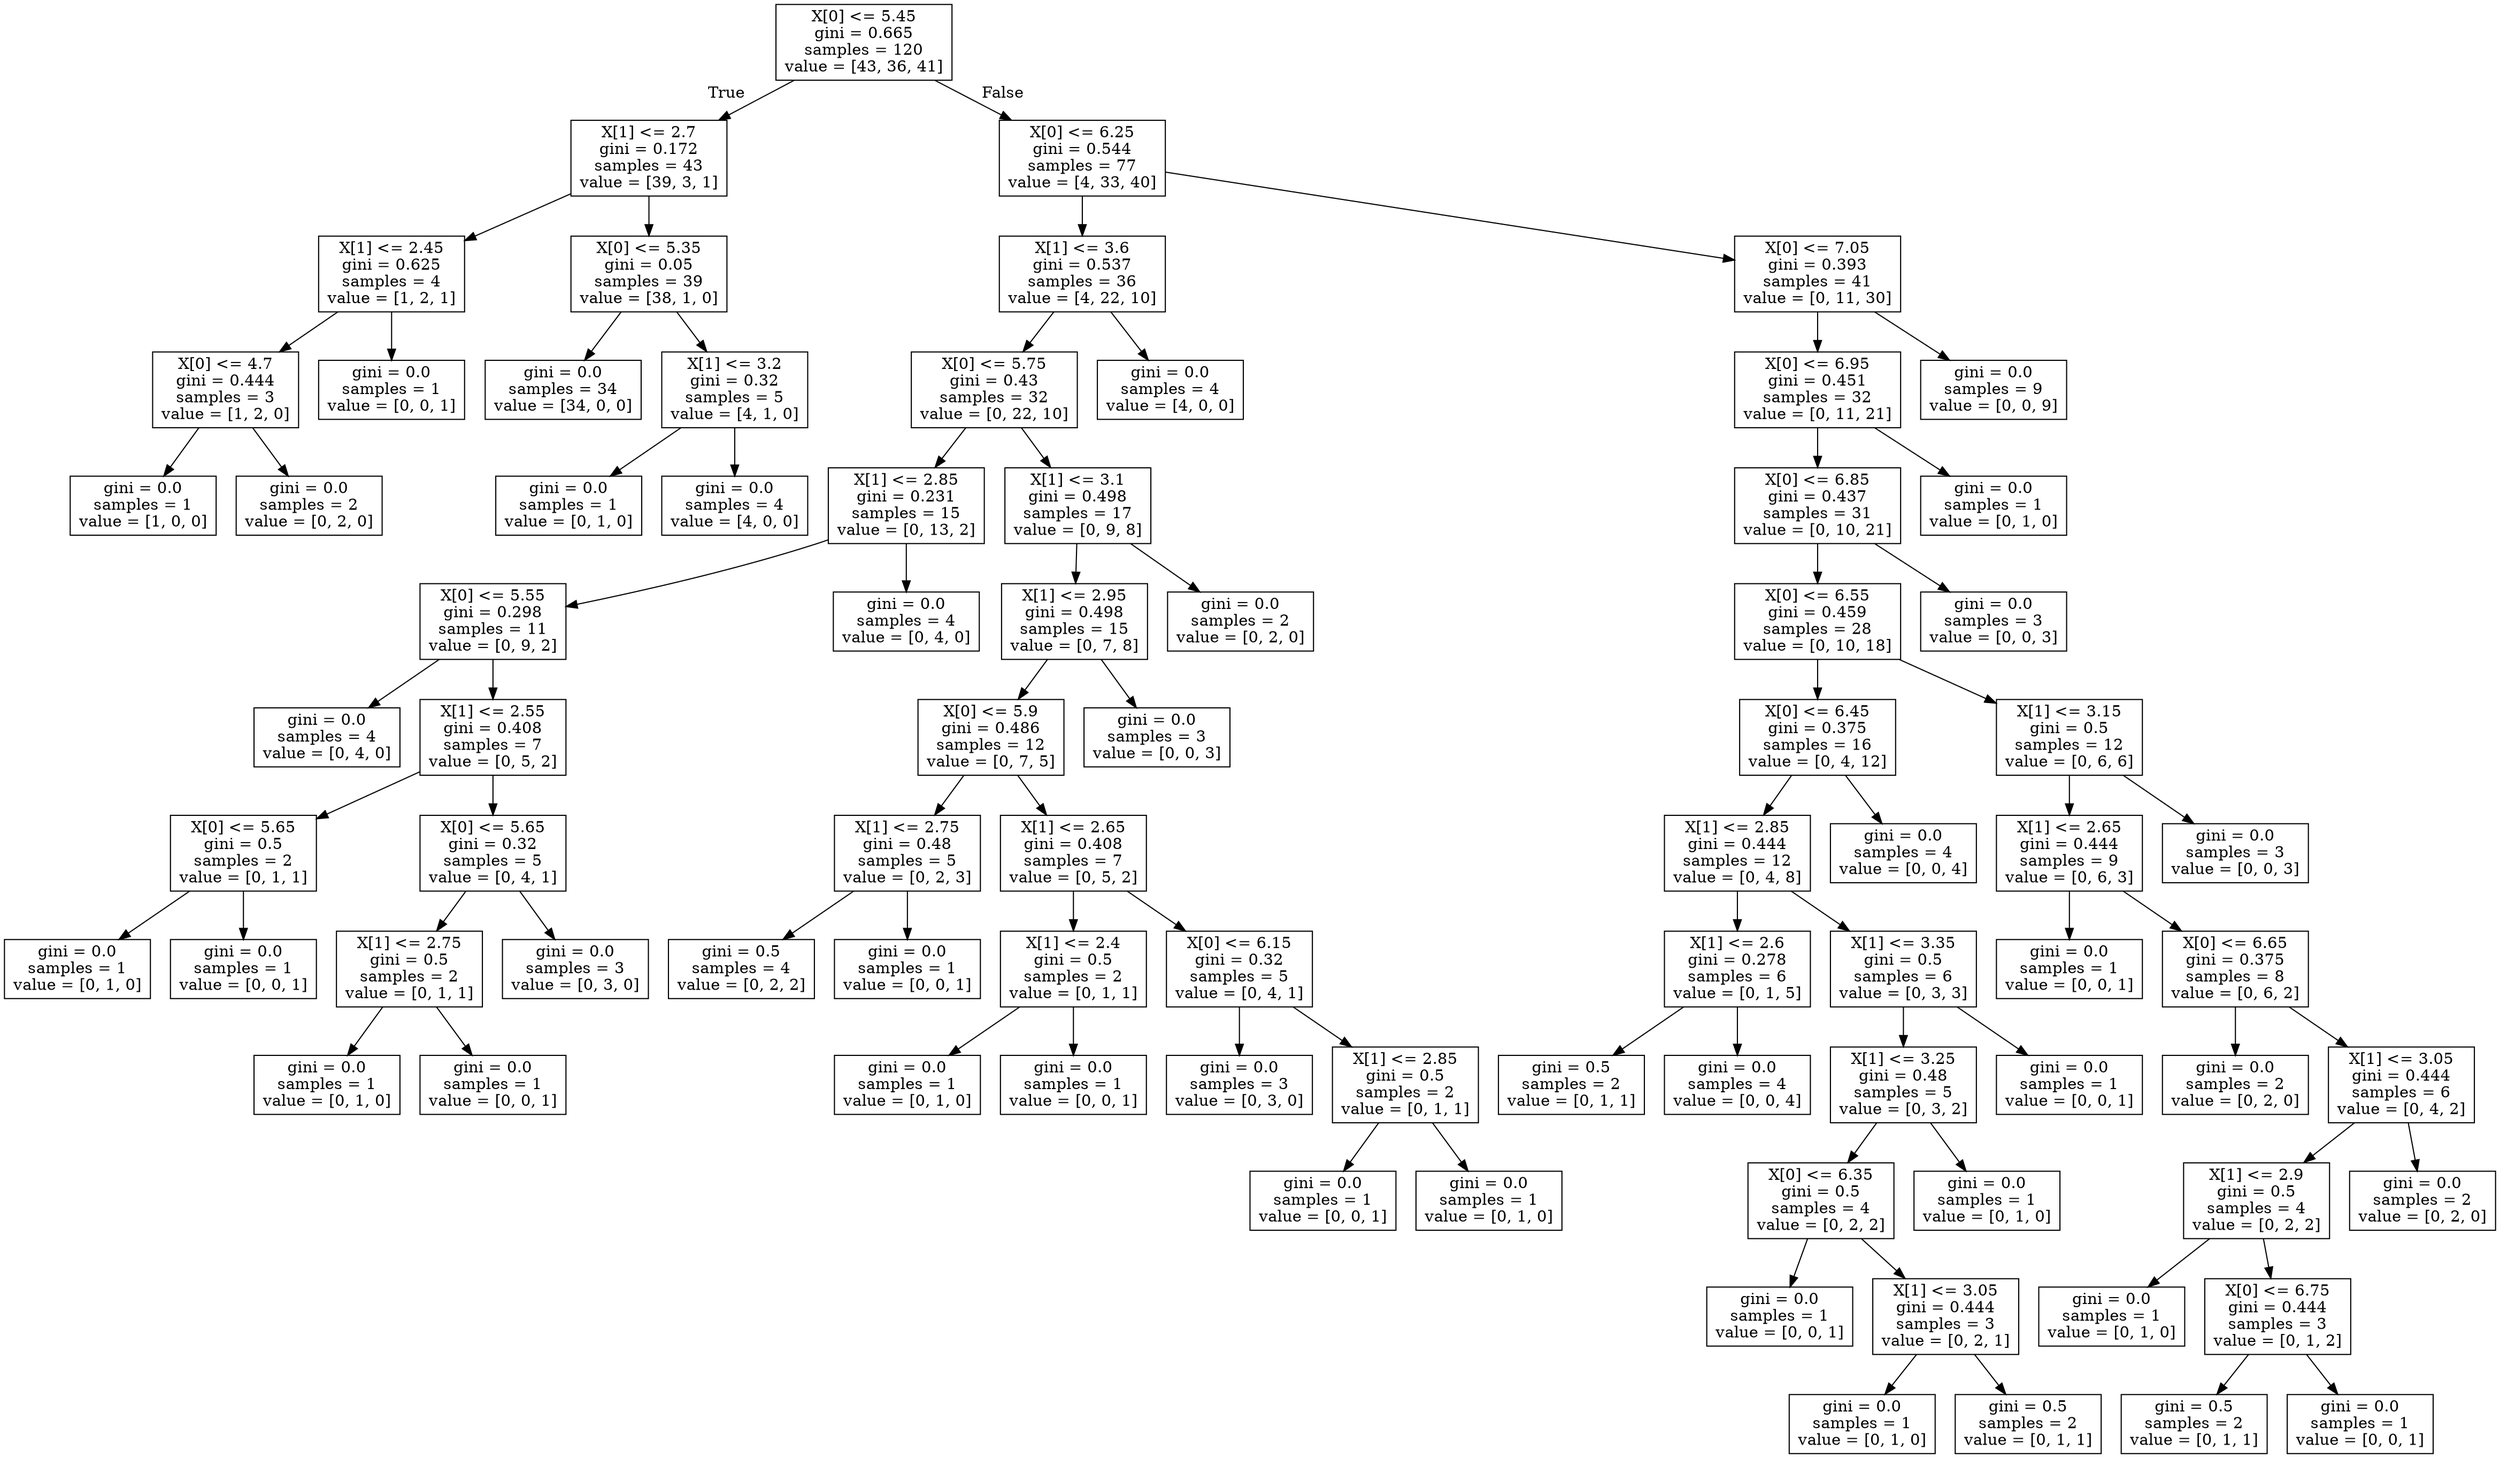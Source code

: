 digraph Tree {
node [shape=box] ;
0 [label="X[0] <= 5.45\ngini = 0.665\nsamples = 120\nvalue = [43, 36, 41]"] ;
1 [label="X[1] <= 2.7\ngini = 0.172\nsamples = 43\nvalue = [39, 3, 1]"] ;
0 -> 1 [labeldistance=2.5, labelangle=45, headlabel="True"] ;
2 [label="X[1] <= 2.45\ngini = 0.625\nsamples = 4\nvalue = [1, 2, 1]"] ;
1 -> 2 ;
3 [label="X[0] <= 4.7\ngini = 0.444\nsamples = 3\nvalue = [1, 2, 0]"] ;
2 -> 3 ;
4 [label="gini = 0.0\nsamples = 1\nvalue = [1, 0, 0]"] ;
3 -> 4 ;
5 [label="gini = 0.0\nsamples = 2\nvalue = [0, 2, 0]"] ;
3 -> 5 ;
6 [label="gini = 0.0\nsamples = 1\nvalue = [0, 0, 1]"] ;
2 -> 6 ;
7 [label="X[0] <= 5.35\ngini = 0.05\nsamples = 39\nvalue = [38, 1, 0]"] ;
1 -> 7 ;
8 [label="gini = 0.0\nsamples = 34\nvalue = [34, 0, 0]"] ;
7 -> 8 ;
9 [label="X[1] <= 3.2\ngini = 0.32\nsamples = 5\nvalue = [4, 1, 0]"] ;
7 -> 9 ;
10 [label="gini = 0.0\nsamples = 1\nvalue = [0, 1, 0]"] ;
9 -> 10 ;
11 [label="gini = 0.0\nsamples = 4\nvalue = [4, 0, 0]"] ;
9 -> 11 ;
12 [label="X[0] <= 6.25\ngini = 0.544\nsamples = 77\nvalue = [4, 33, 40]"] ;
0 -> 12 [labeldistance=2.5, labelangle=-45, headlabel="False"] ;
13 [label="X[1] <= 3.6\ngini = 0.537\nsamples = 36\nvalue = [4, 22, 10]"] ;
12 -> 13 ;
14 [label="X[0] <= 5.75\ngini = 0.43\nsamples = 32\nvalue = [0, 22, 10]"] ;
13 -> 14 ;
15 [label="X[1] <= 2.85\ngini = 0.231\nsamples = 15\nvalue = [0, 13, 2]"] ;
14 -> 15 ;
16 [label="X[0] <= 5.55\ngini = 0.298\nsamples = 11\nvalue = [0, 9, 2]"] ;
15 -> 16 ;
17 [label="gini = 0.0\nsamples = 4\nvalue = [0, 4, 0]"] ;
16 -> 17 ;
18 [label="X[1] <= 2.55\ngini = 0.408\nsamples = 7\nvalue = [0, 5, 2]"] ;
16 -> 18 ;
19 [label="X[0] <= 5.65\ngini = 0.5\nsamples = 2\nvalue = [0, 1, 1]"] ;
18 -> 19 ;
20 [label="gini = 0.0\nsamples = 1\nvalue = [0, 1, 0]"] ;
19 -> 20 ;
21 [label="gini = 0.0\nsamples = 1\nvalue = [0, 0, 1]"] ;
19 -> 21 ;
22 [label="X[0] <= 5.65\ngini = 0.32\nsamples = 5\nvalue = [0, 4, 1]"] ;
18 -> 22 ;
23 [label="X[1] <= 2.75\ngini = 0.5\nsamples = 2\nvalue = [0, 1, 1]"] ;
22 -> 23 ;
24 [label="gini = 0.0\nsamples = 1\nvalue = [0, 1, 0]"] ;
23 -> 24 ;
25 [label="gini = 0.0\nsamples = 1\nvalue = [0, 0, 1]"] ;
23 -> 25 ;
26 [label="gini = 0.0\nsamples = 3\nvalue = [0, 3, 0]"] ;
22 -> 26 ;
27 [label="gini = 0.0\nsamples = 4\nvalue = [0, 4, 0]"] ;
15 -> 27 ;
28 [label="X[1] <= 3.1\ngini = 0.498\nsamples = 17\nvalue = [0, 9, 8]"] ;
14 -> 28 ;
29 [label="X[1] <= 2.95\ngini = 0.498\nsamples = 15\nvalue = [0, 7, 8]"] ;
28 -> 29 ;
30 [label="X[0] <= 5.9\ngini = 0.486\nsamples = 12\nvalue = [0, 7, 5]"] ;
29 -> 30 ;
31 [label="X[1] <= 2.75\ngini = 0.48\nsamples = 5\nvalue = [0, 2, 3]"] ;
30 -> 31 ;
32 [label="gini = 0.5\nsamples = 4\nvalue = [0, 2, 2]"] ;
31 -> 32 ;
33 [label="gini = 0.0\nsamples = 1\nvalue = [0, 0, 1]"] ;
31 -> 33 ;
34 [label="X[1] <= 2.65\ngini = 0.408\nsamples = 7\nvalue = [0, 5, 2]"] ;
30 -> 34 ;
35 [label="X[1] <= 2.4\ngini = 0.5\nsamples = 2\nvalue = [0, 1, 1]"] ;
34 -> 35 ;
36 [label="gini = 0.0\nsamples = 1\nvalue = [0, 1, 0]"] ;
35 -> 36 ;
37 [label="gini = 0.0\nsamples = 1\nvalue = [0, 0, 1]"] ;
35 -> 37 ;
38 [label="X[0] <= 6.15\ngini = 0.32\nsamples = 5\nvalue = [0, 4, 1]"] ;
34 -> 38 ;
39 [label="gini = 0.0\nsamples = 3\nvalue = [0, 3, 0]"] ;
38 -> 39 ;
40 [label="X[1] <= 2.85\ngini = 0.5\nsamples = 2\nvalue = [0, 1, 1]"] ;
38 -> 40 ;
41 [label="gini = 0.0\nsamples = 1\nvalue = [0, 0, 1]"] ;
40 -> 41 ;
42 [label="gini = 0.0\nsamples = 1\nvalue = [0, 1, 0]"] ;
40 -> 42 ;
43 [label="gini = 0.0\nsamples = 3\nvalue = [0, 0, 3]"] ;
29 -> 43 ;
44 [label="gini = 0.0\nsamples = 2\nvalue = [0, 2, 0]"] ;
28 -> 44 ;
45 [label="gini = 0.0\nsamples = 4\nvalue = [4, 0, 0]"] ;
13 -> 45 ;
46 [label="X[0] <= 7.05\ngini = 0.393\nsamples = 41\nvalue = [0, 11, 30]"] ;
12 -> 46 ;
47 [label="X[0] <= 6.95\ngini = 0.451\nsamples = 32\nvalue = [0, 11, 21]"] ;
46 -> 47 ;
48 [label="X[0] <= 6.85\ngini = 0.437\nsamples = 31\nvalue = [0, 10, 21]"] ;
47 -> 48 ;
49 [label="X[0] <= 6.55\ngini = 0.459\nsamples = 28\nvalue = [0, 10, 18]"] ;
48 -> 49 ;
50 [label="X[0] <= 6.45\ngini = 0.375\nsamples = 16\nvalue = [0, 4, 12]"] ;
49 -> 50 ;
51 [label="X[1] <= 2.85\ngini = 0.444\nsamples = 12\nvalue = [0, 4, 8]"] ;
50 -> 51 ;
52 [label="X[1] <= 2.6\ngini = 0.278\nsamples = 6\nvalue = [0, 1, 5]"] ;
51 -> 52 ;
53 [label="gini = 0.5\nsamples = 2\nvalue = [0, 1, 1]"] ;
52 -> 53 ;
54 [label="gini = 0.0\nsamples = 4\nvalue = [0, 0, 4]"] ;
52 -> 54 ;
55 [label="X[1] <= 3.35\ngini = 0.5\nsamples = 6\nvalue = [0, 3, 3]"] ;
51 -> 55 ;
56 [label="X[1] <= 3.25\ngini = 0.48\nsamples = 5\nvalue = [0, 3, 2]"] ;
55 -> 56 ;
57 [label="X[0] <= 6.35\ngini = 0.5\nsamples = 4\nvalue = [0, 2, 2]"] ;
56 -> 57 ;
58 [label="gini = 0.0\nsamples = 1\nvalue = [0, 0, 1]"] ;
57 -> 58 ;
59 [label="X[1] <= 3.05\ngini = 0.444\nsamples = 3\nvalue = [0, 2, 1]"] ;
57 -> 59 ;
60 [label="gini = 0.0\nsamples = 1\nvalue = [0, 1, 0]"] ;
59 -> 60 ;
61 [label="gini = 0.5\nsamples = 2\nvalue = [0, 1, 1]"] ;
59 -> 61 ;
62 [label="gini = 0.0\nsamples = 1\nvalue = [0, 1, 0]"] ;
56 -> 62 ;
63 [label="gini = 0.0\nsamples = 1\nvalue = [0, 0, 1]"] ;
55 -> 63 ;
64 [label="gini = 0.0\nsamples = 4\nvalue = [0, 0, 4]"] ;
50 -> 64 ;
65 [label="X[1] <= 3.15\ngini = 0.5\nsamples = 12\nvalue = [0, 6, 6]"] ;
49 -> 65 ;
66 [label="X[1] <= 2.65\ngini = 0.444\nsamples = 9\nvalue = [0, 6, 3]"] ;
65 -> 66 ;
67 [label="gini = 0.0\nsamples = 1\nvalue = [0, 0, 1]"] ;
66 -> 67 ;
68 [label="X[0] <= 6.65\ngini = 0.375\nsamples = 8\nvalue = [0, 6, 2]"] ;
66 -> 68 ;
69 [label="gini = 0.0\nsamples = 2\nvalue = [0, 2, 0]"] ;
68 -> 69 ;
70 [label="X[1] <= 3.05\ngini = 0.444\nsamples = 6\nvalue = [0, 4, 2]"] ;
68 -> 70 ;
71 [label="X[1] <= 2.9\ngini = 0.5\nsamples = 4\nvalue = [0, 2, 2]"] ;
70 -> 71 ;
72 [label="gini = 0.0\nsamples = 1\nvalue = [0, 1, 0]"] ;
71 -> 72 ;
73 [label="X[0] <= 6.75\ngini = 0.444\nsamples = 3\nvalue = [0, 1, 2]"] ;
71 -> 73 ;
74 [label="gini = 0.5\nsamples = 2\nvalue = [0, 1, 1]"] ;
73 -> 74 ;
75 [label="gini = 0.0\nsamples = 1\nvalue = [0, 0, 1]"] ;
73 -> 75 ;
76 [label="gini = 0.0\nsamples = 2\nvalue = [0, 2, 0]"] ;
70 -> 76 ;
77 [label="gini = 0.0\nsamples = 3\nvalue = [0, 0, 3]"] ;
65 -> 77 ;
78 [label="gini = 0.0\nsamples = 3\nvalue = [0, 0, 3]"] ;
48 -> 78 ;
79 [label="gini = 0.0\nsamples = 1\nvalue = [0, 1, 0]"] ;
47 -> 79 ;
80 [label="gini = 0.0\nsamples = 9\nvalue = [0, 0, 9]"] ;
46 -> 80 ;
}